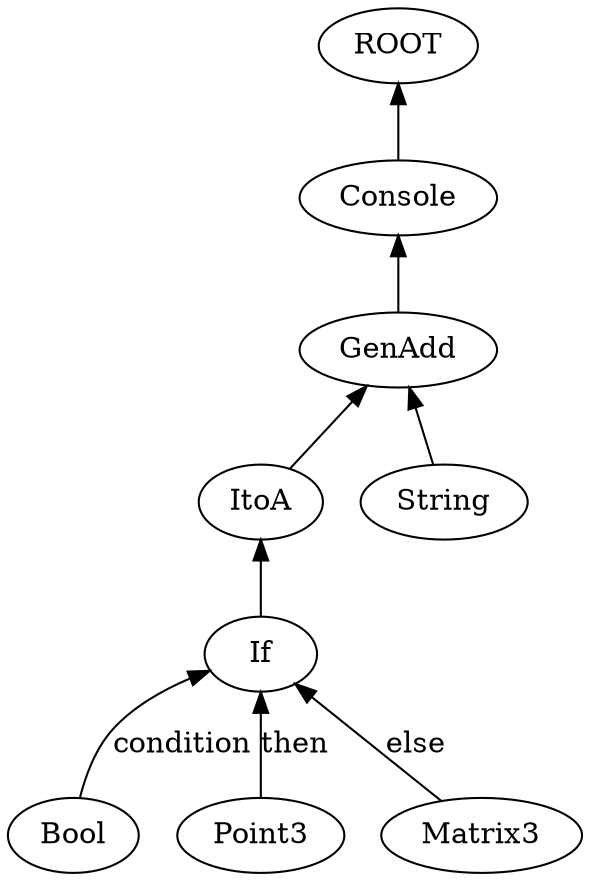 digraph {
    rankdir=BT;
    Console -> ROOT;
    GenAdd -> Console;
    ItoA -> GenAdd;
    If -> ItoA;
    Bool -> If [label="condition"];
    Point3 -> If [label="then"];
    Matrix3 -> If [label="else"];
    String -> GenAdd;
}

